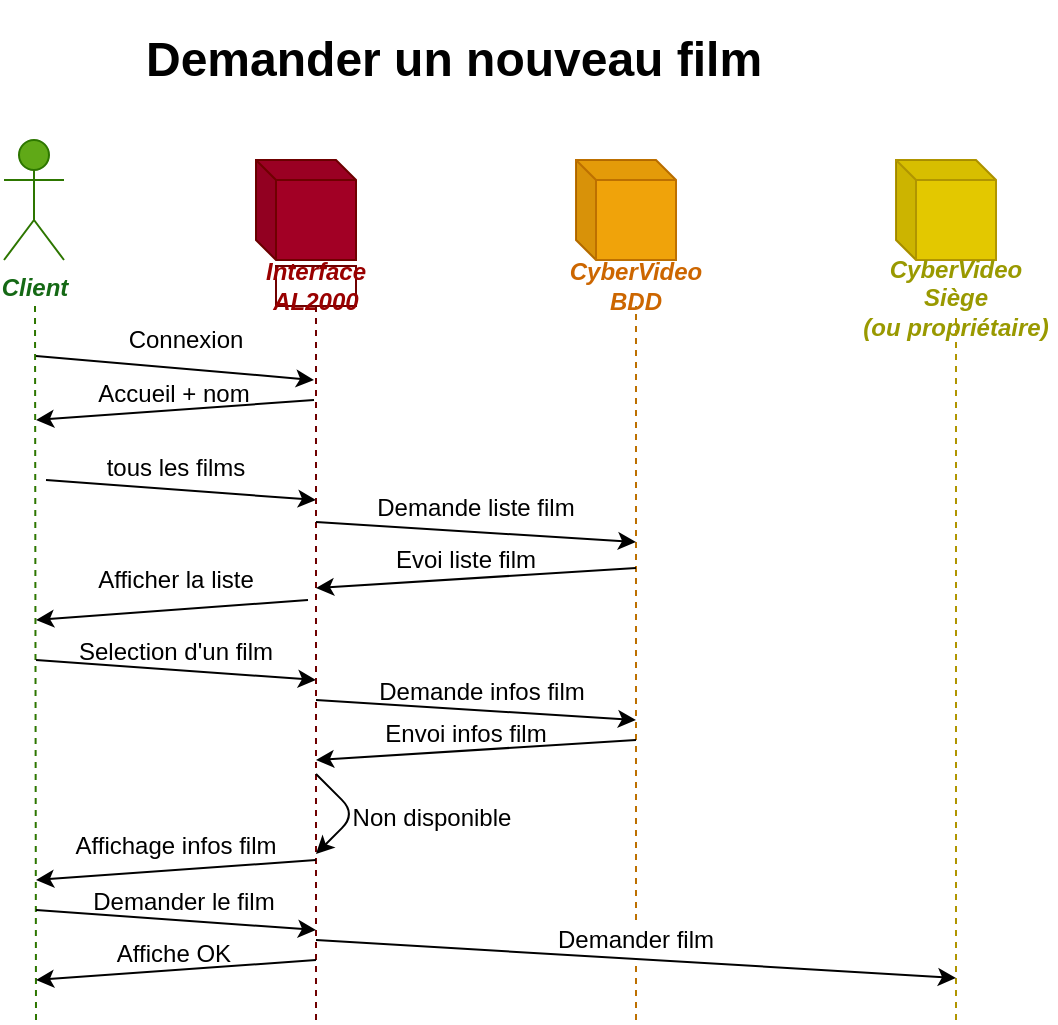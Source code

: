 <mxfile version="13.6.5">
    <diagram id="r7TxNkTMlA9jjvesaSea" name="Page-1">
        <mxGraphModel dx="640" dy="612" grid="1" gridSize="10" guides="1" tooltips="1" connect="1" arrows="1" fold="1" page="1" pageScale="1" pageWidth="827" pageHeight="1169" math="0" shadow="0">
            <root>
                <mxCell id="0"/>
                <mxCell id="1" parent="0"/>
                <mxCell id="2" value="tous les films" style="text;html=1;strokeColor=none;fillColor=none;align=center;verticalAlign=middle;whiteSpace=wrap;rounded=0;" vertex="1" parent="1">
                    <mxGeometry x="80" y="234" width="140" height="20" as="geometry"/>
                </mxCell>
                <mxCell id="3" value="&lt;h1&gt;Demander un nouveau film&lt;/h1&gt;" style="text;html=1;strokeColor=none;fillColor=none;spacing=5;spacingTop=-20;whiteSpace=wrap;overflow=hidden;rounded=0;" vertex="1" parent="1">
                    <mxGeometry x="130" y="20" width="415" height="50" as="geometry"/>
                </mxCell>
                <mxCell id="4" value="Client" style="shape=umlActor;verticalLabelPosition=bottom;verticalAlign=top;html=1;outlineConnect=0;fontStyle=3;fillColor=#60a917;strokeColor=#2D7600;fontColor=#156915;" vertex="1" parent="1">
                    <mxGeometry x="64" y="80" width="30" height="60" as="geometry"/>
                </mxCell>
                <mxCell id="5" value="" style="shape=cube;whiteSpace=wrap;html=1;boundedLbl=1;backgroundOutline=1;darkOpacity=0.05;darkOpacity2=0.1;size=10;fontStyle=3;fillColor=#a20025;strokeColor=#6F0000;fontColor=#ffffff;" vertex="1" parent="1">
                    <mxGeometry x="190" y="90" width="50" height="50" as="geometry"/>
                </mxCell>
                <mxCell id="6" value="Interface&lt;br&gt;AL2000" style="text;html=1;strokeColor=#6F0000;align=center;verticalAlign=middle;whiteSpace=wrap;rounded=0;fontStyle=3;fontColor=#990000;" vertex="1" parent="1">
                    <mxGeometry x="200" y="143" width="40" height="20" as="geometry"/>
                </mxCell>
                <mxCell id="7" value="" style="endArrow=none;dashed=1;html=1;fillColor=#60a917;strokeColor=#2D7600;" edge="1" parent="1">
                    <mxGeometry width="50" height="50" relative="1" as="geometry">
                        <mxPoint x="80" y="520" as="sourcePoint"/>
                        <mxPoint x="79.5" y="160" as="targetPoint"/>
                    </mxGeometry>
                </mxCell>
                <mxCell id="8" value="" style="endArrow=none;dashed=1;html=1;entryX=0.5;entryY=1;entryDx=0;entryDy=0;fillColor=#a20025;strokeColor=#6F0000;" edge="1" parent="1" target="6">
                    <mxGeometry width="50" height="50" relative="1" as="geometry">
                        <mxPoint x="220" y="520" as="sourcePoint"/>
                        <mxPoint x="219.5" y="170" as="targetPoint"/>
                    </mxGeometry>
                </mxCell>
                <mxCell id="9" value="" style="endArrow=classic;html=1;" edge="1" parent="1">
                    <mxGeometry width="50" height="50" relative="1" as="geometry">
                        <mxPoint x="80" y="188" as="sourcePoint"/>
                        <mxPoint x="219" y="200" as="targetPoint"/>
                    </mxGeometry>
                </mxCell>
                <mxCell id="10" value="" style="shape=cube;whiteSpace=wrap;html=1;boundedLbl=1;backgroundOutline=1;darkOpacity=0.05;darkOpacity2=0.1;size=10;fillColor=#f0a30a;strokeColor=#BD7000;fontColor=#ffffff;" vertex="1" parent="1">
                    <mxGeometry x="350" y="90" width="50" height="50" as="geometry"/>
                </mxCell>
                <mxCell id="11" value="CyberVideo BDD" style="text;html=1;strokeColor=none;fillColor=none;align=center;verticalAlign=middle;whiteSpace=wrap;rounded=0;fontStyle=3;fontColor=#CC6600;" vertex="1" parent="1">
                    <mxGeometry x="360" y="143" width="40" height="20" as="geometry"/>
                </mxCell>
                <mxCell id="12" value="" style="endArrow=none;dashed=1;html=1;entryX=0.5;entryY=1;entryDx=0;entryDy=0;fillColor=#f0a30a;strokeColor=#BD7000;" edge="1" parent="1" target="11" source="37">
                    <mxGeometry width="50" height="50" relative="1" as="geometry">
                        <mxPoint x="380" y="560" as="sourcePoint"/>
                        <mxPoint x="380" y="190" as="targetPoint"/>
                    </mxGeometry>
                </mxCell>
                <mxCell id="13" value="Connexion" style="text;html=1;strokeColor=none;fillColor=none;align=center;verticalAlign=middle;whiteSpace=wrap;rounded=0;" vertex="1" parent="1">
                    <mxGeometry x="120" y="170" width="70" height="20" as="geometry"/>
                </mxCell>
                <mxCell id="14" value="" style="endArrow=classic;html=1;" edge="1" parent="1">
                    <mxGeometry width="50" height="50" relative="1" as="geometry">
                        <mxPoint x="220" y="271" as="sourcePoint"/>
                        <mxPoint x="380" y="281" as="targetPoint"/>
                    </mxGeometry>
                </mxCell>
                <mxCell id="15" value="" style="endArrow=classic;html=1;fontColor=#CC6600;" edge="1" parent="1">
                    <mxGeometry width="50" height="50" relative="1" as="geometry">
                        <mxPoint x="85" y="250" as="sourcePoint"/>
                        <mxPoint x="220" y="260" as="targetPoint"/>
                    </mxGeometry>
                </mxCell>
                <mxCell id="16" value="" style="endArrow=classic;html=1;fontColor=#CC6600;" edge="1" parent="1">
                    <mxGeometry width="50" height="50" relative="1" as="geometry">
                        <mxPoint x="380" y="294" as="sourcePoint"/>
                        <mxPoint x="220" y="304" as="targetPoint"/>
                    </mxGeometry>
                </mxCell>
                <mxCell id="17" value="" style="endArrow=classic;html=1;fontColor=#CC6600;" edge="1" parent="1">
                    <mxGeometry width="50" height="50" relative="1" as="geometry">
                        <mxPoint x="219" y="210" as="sourcePoint"/>
                        <mxPoint x="80" y="220" as="targetPoint"/>
                    </mxGeometry>
                </mxCell>
                <mxCell id="18" value="Evoi liste film" style="text;html=1;strokeColor=none;fillColor=none;align=center;verticalAlign=middle;whiteSpace=wrap;rounded=0;" vertex="1" parent="1">
                    <mxGeometry x="230" y="280" width="130" height="20" as="geometry"/>
                </mxCell>
                <mxCell id="19" value="" style="endArrow=classic;html=1;fontColor=#CC6600;" edge="1" parent="1">
                    <mxGeometry width="50" height="50" relative="1" as="geometry">
                        <mxPoint x="80" y="340" as="sourcePoint"/>
                        <mxPoint x="220" y="350" as="targetPoint"/>
                    </mxGeometry>
                </mxCell>
                <mxCell id="23" value="" style="endArrow=classic;html=1;fontColor=#CC6600;" edge="1" parent="1">
                    <mxGeometry width="50" height="50" relative="1" as="geometry">
                        <mxPoint x="220" y="440" as="sourcePoint"/>
                        <mxPoint x="80.0" y="450" as="targetPoint"/>
                    </mxGeometry>
                </mxCell>
                <mxCell id="24" value="" style="endArrow=classic;html=1;fontColor=#CC6600;" edge="1" parent="1">
                    <mxGeometry width="50" height="50" relative="1" as="geometry">
                        <mxPoint x="216" y="310" as="sourcePoint"/>
                        <mxPoint x="80" y="320" as="targetPoint"/>
                    </mxGeometry>
                </mxCell>
                <mxCell id="28" value="" style="shape=cube;whiteSpace=wrap;html=1;boundedLbl=1;backgroundOutline=1;darkOpacity=0.05;darkOpacity2=0.1;size=10;fillColor=#e3c800;strokeColor=#B09500;fontColor=#ffffff;" vertex="1" parent="1">
                    <mxGeometry x="510" y="90" width="50" height="50" as="geometry"/>
                </mxCell>
                <mxCell id="29" value="CyberVideo Siège&lt;br&gt;(ou propriétaire)" style="text;html=1;strokeColor=none;fillColor=none;align=center;verticalAlign=middle;whiteSpace=wrap;rounded=0;fontStyle=3;fontColor=#999900;" vertex="1" parent="1">
                    <mxGeometry x="490" y="149" width="100" height="20" as="geometry"/>
                </mxCell>
                <mxCell id="30" value="" style="endArrow=none;dashed=1;html=1;fillColor=#e3c800;strokeColor=#B09500;entryX=0.5;entryY=1;entryDx=0;entryDy=0;" edge="1" parent="1" target="29">
                    <mxGeometry width="50" height="50" relative="1" as="geometry">
                        <mxPoint x="540" y="520" as="sourcePoint"/>
                        <mxPoint x="540" y="180" as="targetPoint"/>
                    </mxGeometry>
                </mxCell>
                <mxCell id="34" value="Accueil + nom" style="text;html=1;strokeColor=none;fillColor=none;align=center;verticalAlign=middle;whiteSpace=wrap;rounded=0;" vertex="1" parent="1">
                    <mxGeometry x="99" y="197" width="100" height="20" as="geometry"/>
                </mxCell>
                <mxCell id="35" value="Demande liste film" style="text;html=1;strokeColor=none;fillColor=none;align=center;verticalAlign=middle;whiteSpace=wrap;rounded=0;" vertex="1" parent="1">
                    <mxGeometry x="230" y="254" width="140" height="20" as="geometry"/>
                </mxCell>
                <mxCell id="36" value="" style="endArrow=classic;html=1;" edge="1" parent="1">
                    <mxGeometry width="50" height="50" relative="1" as="geometry">
                        <mxPoint x="220" y="480" as="sourcePoint"/>
                        <mxPoint x="540" y="499" as="targetPoint"/>
                    </mxGeometry>
                </mxCell>
                <mxCell id="41" value="Afficher la liste" style="text;html=1;strokeColor=none;fillColor=none;align=center;verticalAlign=middle;whiteSpace=wrap;rounded=0;" vertex="1" parent="1">
                    <mxGeometry x="105" y="290" width="90" height="20" as="geometry"/>
                </mxCell>
                <mxCell id="42" value="Selection d'un film" style="text;html=1;strokeColor=none;fillColor=none;align=center;verticalAlign=middle;whiteSpace=wrap;rounded=0;" vertex="1" parent="1">
                    <mxGeometry x="100" y="326" width="100" height="20" as="geometry"/>
                </mxCell>
                <mxCell id="43" value="Demande infos film" style="text;html=1;strokeColor=none;fillColor=none;align=center;verticalAlign=middle;whiteSpace=wrap;rounded=0;" vertex="1" parent="1">
                    <mxGeometry x="247.5" y="346" width="110" height="20" as="geometry"/>
                </mxCell>
                <mxCell id="44" value="" style="endArrow=classic;html=1;" edge="1" parent="1">
                    <mxGeometry width="50" height="50" relative="1" as="geometry">
                        <mxPoint x="220" y="360" as="sourcePoint"/>
                        <mxPoint x="380" y="370" as="targetPoint"/>
                    </mxGeometry>
                </mxCell>
                <mxCell id="45" value="Envoi infos film" style="text;html=1;strokeColor=none;fillColor=none;align=center;verticalAlign=middle;whiteSpace=wrap;rounded=0;" vertex="1" parent="1">
                    <mxGeometry x="245" y="367" width="100" height="20" as="geometry"/>
                </mxCell>
                <mxCell id="46" value="" style="endArrow=classic;html=1;" edge="1" parent="1">
                    <mxGeometry width="50" height="50" relative="1" as="geometry">
                        <mxPoint x="380" y="380" as="sourcePoint"/>
                        <mxPoint x="220" y="390" as="targetPoint"/>
                    </mxGeometry>
                </mxCell>
                <mxCell id="48" value="" style="endArrow=classic;html=1;" edge="1" parent="1">
                    <mxGeometry width="50" height="50" relative="1" as="geometry">
                        <mxPoint x="220" y="397" as="sourcePoint"/>
                        <mxPoint x="220" y="437" as="targetPoint"/>
                        <Array as="points">
                            <mxPoint x="240" y="417"/>
                        </Array>
                    </mxGeometry>
                </mxCell>
                <mxCell id="49" value="Non disponible" style="text;html=1;strokeColor=none;fillColor=none;align=center;verticalAlign=middle;whiteSpace=wrap;rounded=0;" vertex="1" parent="1">
                    <mxGeometry x="226" y="407" width="104" height="24" as="geometry"/>
                </mxCell>
                <mxCell id="50" value="Affichage infos film" style="text;html=1;strokeColor=none;fillColor=none;align=center;verticalAlign=middle;whiteSpace=wrap;rounded=0;" vertex="1" parent="1">
                    <mxGeometry x="95" y="423" width="110" height="20" as="geometry"/>
                </mxCell>
                <mxCell id="51" value="" style="endArrow=classic;html=1;" edge="1" parent="1">
                    <mxGeometry width="50" height="50" relative="1" as="geometry">
                        <mxPoint x="80" y="465" as="sourcePoint"/>
                        <mxPoint x="220" y="475" as="targetPoint"/>
                    </mxGeometry>
                </mxCell>
                <mxCell id="52" value="" style="endArrow=classic;html=1;" edge="1" parent="1">
                    <mxGeometry width="50" height="50" relative="1" as="geometry">
                        <mxPoint x="220" y="490" as="sourcePoint"/>
                        <mxPoint x="80" y="500" as="targetPoint"/>
                    </mxGeometry>
                </mxCell>
                <mxCell id="37" value="Demander film" style="text;html=1;strokeColor=none;fillColor=none;align=center;verticalAlign=middle;whiteSpace=wrap;rounded=0;" vertex="1" parent="1">
                    <mxGeometry x="310" y="470" width="140" height="20" as="geometry"/>
                </mxCell>
                <mxCell id="53" value="" style="endArrow=none;dashed=1;html=1;entryX=0.5;entryY=1;entryDx=0;entryDy=0;fillColor=#f0a30a;strokeColor=#BD7000;" edge="1" parent="1" target="37">
                    <mxGeometry width="50" height="50" relative="1" as="geometry">
                        <mxPoint x="380" y="520" as="sourcePoint"/>
                        <mxPoint x="380" y="163" as="targetPoint"/>
                    </mxGeometry>
                </mxCell>
                <mxCell id="54" value="Demander le film" style="text;html=1;strokeColor=none;fillColor=none;align=center;verticalAlign=middle;whiteSpace=wrap;rounded=0;" vertex="1" parent="1">
                    <mxGeometry x="84" y="451" width="140" height="20" as="geometry"/>
                </mxCell>
                <mxCell id="55" value="Affiche OK" style="text;html=1;strokeColor=none;fillColor=none;align=center;verticalAlign=middle;whiteSpace=wrap;rounded=0;" vertex="1" parent="1">
                    <mxGeometry x="79" y="477" width="140" height="20" as="geometry"/>
                </mxCell>
            </root>
        </mxGraphModel>
    </diagram>
</mxfile>